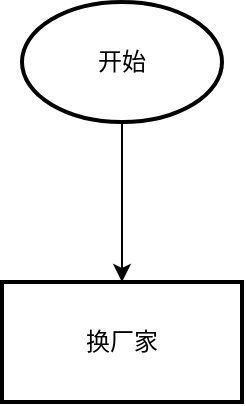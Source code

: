 <mxfile version="22.1.5" type="github">
  <diagram name="第 1 页" id="bHZ9tbYM5ysoylyOXRkc">
    <mxGraphModel dx="1050" dy="542" grid="1" gridSize="10" guides="1" tooltips="1" connect="1" arrows="1" fold="1" page="1" pageScale="1" pageWidth="827" pageHeight="1169" math="0" shadow="0">
      <root>
        <mxCell id="0" />
        <mxCell id="1" parent="0" />
        <mxCell id="2qdwkHMyEG_etYDa020W-3" value="" style="edgeStyle=orthogonalEdgeStyle;rounded=0;orthogonalLoop=1;jettySize=auto;html=1;" edge="1" parent="1" source="2qdwkHMyEG_etYDa020W-1" target="2qdwkHMyEG_etYDa020W-2">
          <mxGeometry relative="1" as="geometry" />
        </mxCell>
        <mxCell id="2qdwkHMyEG_etYDa020W-1" value="开始" style="strokeWidth=2;html=1;shape=mxgraph.flowchart.start_1;whiteSpace=wrap;" vertex="1" parent="1">
          <mxGeometry x="364" y="80" width="100" height="60" as="geometry" />
        </mxCell>
        <mxCell id="2qdwkHMyEG_etYDa020W-2" value="换厂家" style="whiteSpace=wrap;html=1;strokeWidth=2;" vertex="1" parent="1">
          <mxGeometry x="354" y="220" width="120" height="60" as="geometry" />
        </mxCell>
      </root>
    </mxGraphModel>
  </diagram>
</mxfile>
